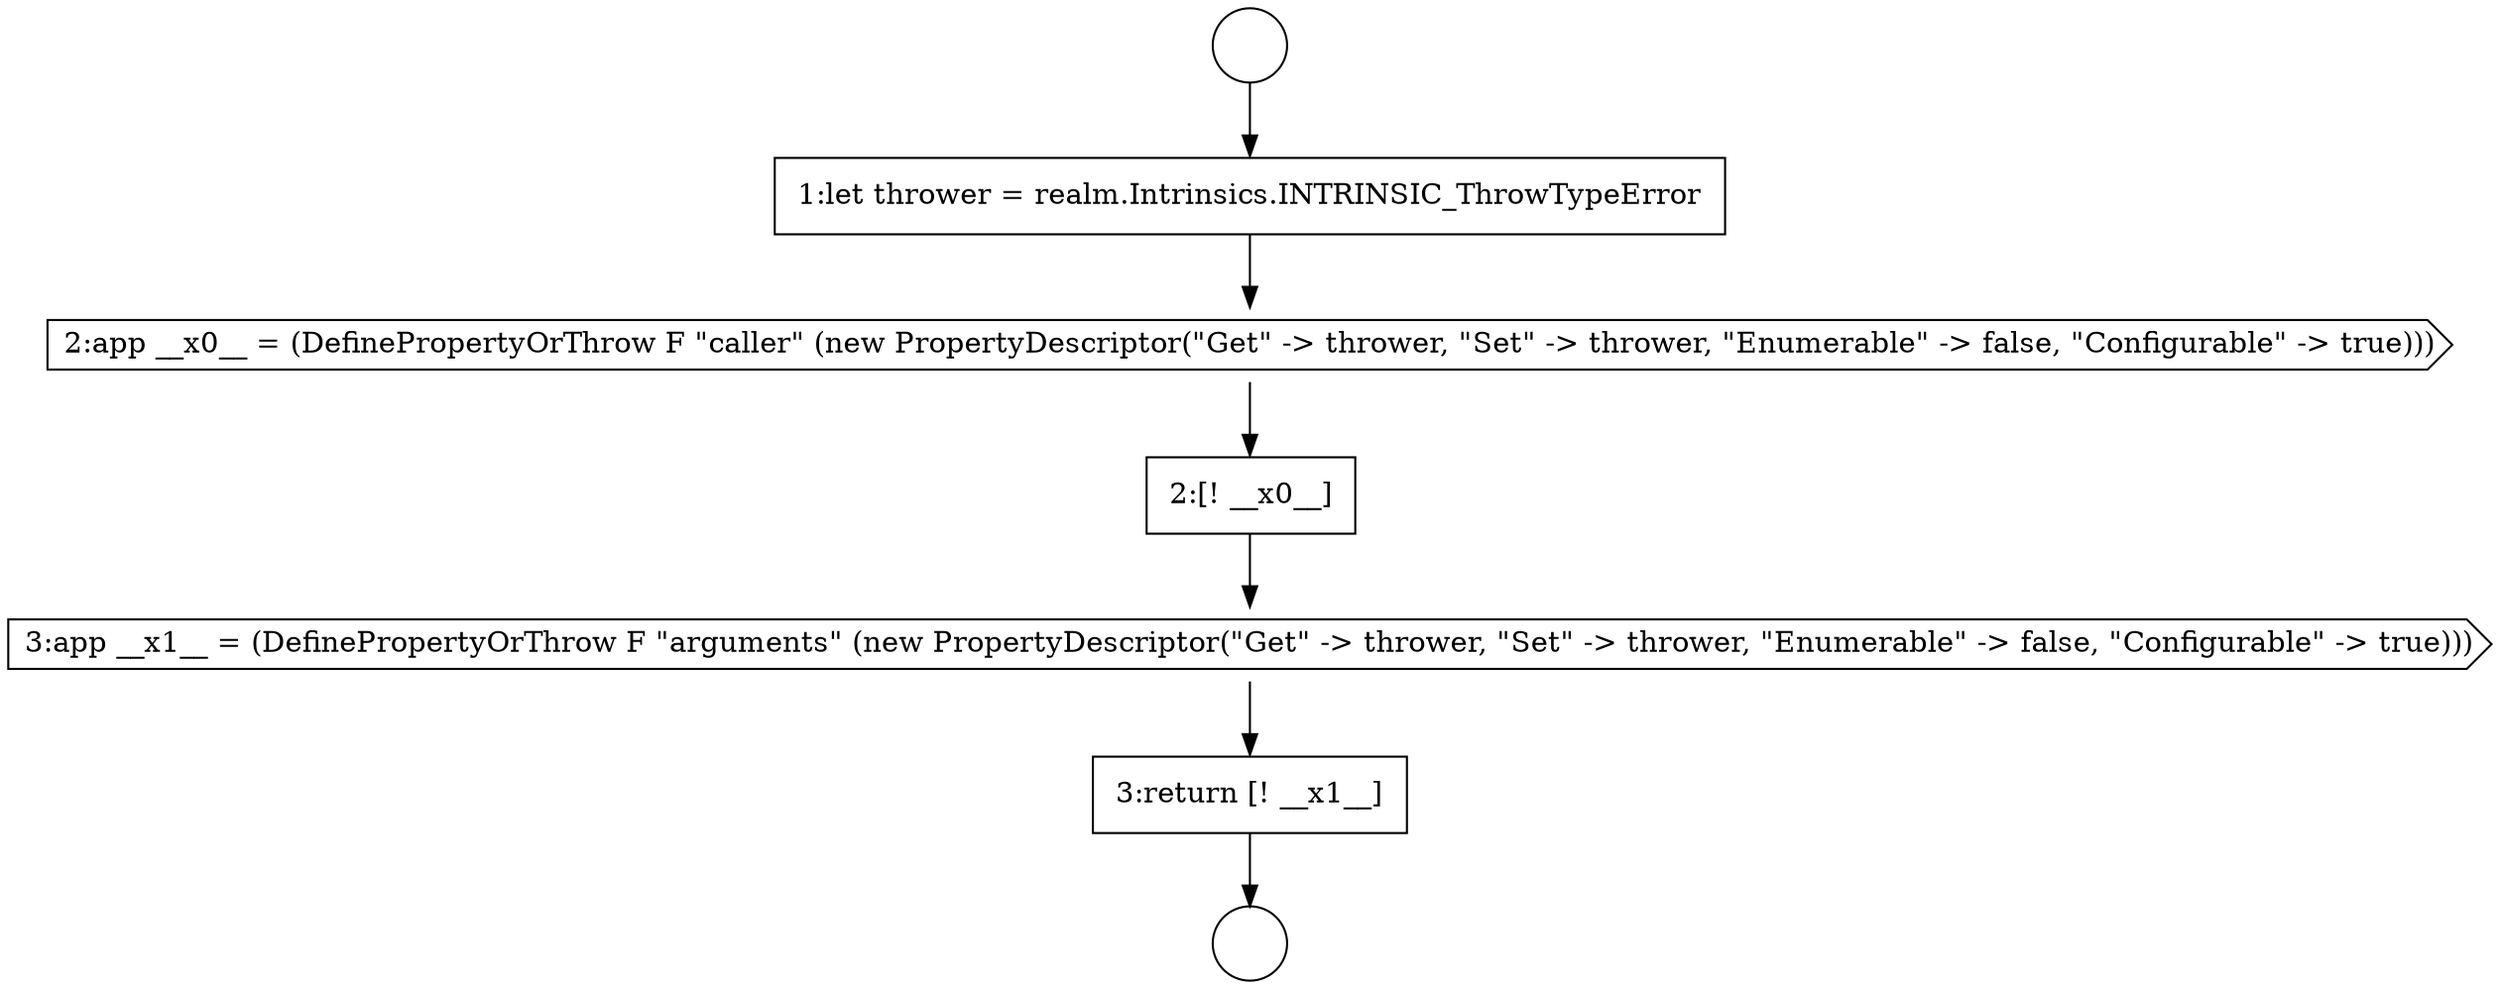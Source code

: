 digraph {
  node2331 [shape=none, margin=0, label=<<font color="black">
    <table border="0" cellborder="1" cellspacing="0" cellpadding="10">
      <tr><td align="left">1:let thrower = realm.Intrinsics.INTRINSIC_ThrowTypeError</td></tr>
    </table>
  </font>> color="black" fillcolor="white" style=filled]
  node2335 [shape=none, margin=0, label=<<font color="black">
    <table border="0" cellborder="1" cellspacing="0" cellpadding="10">
      <tr><td align="left">3:return [! __x1__]</td></tr>
    </table>
  </font>> color="black" fillcolor="white" style=filled]
  node2332 [shape=cds, label=<<font color="black">2:app __x0__ = (DefinePropertyOrThrow F &quot;caller&quot; (new PropertyDescriptor(&quot;Get&quot; -&gt; thrower, &quot;Set&quot; -&gt; thrower, &quot;Enumerable&quot; -&gt; false, &quot;Configurable&quot; -&gt; true)))</font>> color="black" fillcolor="white" style=filled]
  node2329 [shape=circle label=" " color="black" fillcolor="white" style=filled]
  node2333 [shape=none, margin=0, label=<<font color="black">
    <table border="0" cellborder="1" cellspacing="0" cellpadding="10">
      <tr><td align="left">2:[! __x0__]</td></tr>
    </table>
  </font>> color="black" fillcolor="white" style=filled]
  node2330 [shape=circle label=" " color="black" fillcolor="white" style=filled]
  node2334 [shape=cds, label=<<font color="black">3:app __x1__ = (DefinePropertyOrThrow F &quot;arguments&quot; (new PropertyDescriptor(&quot;Get&quot; -&gt; thrower, &quot;Set&quot; -&gt; thrower, &quot;Enumerable&quot; -&gt; false, &quot;Configurable&quot; -&gt; true)))</font>> color="black" fillcolor="white" style=filled]
  node2329 -> node2331 [ color="black"]
  node2334 -> node2335 [ color="black"]
  node2331 -> node2332 [ color="black"]
  node2333 -> node2334 [ color="black"]
  node2332 -> node2333 [ color="black"]
  node2335 -> node2330 [ color="black"]
}

